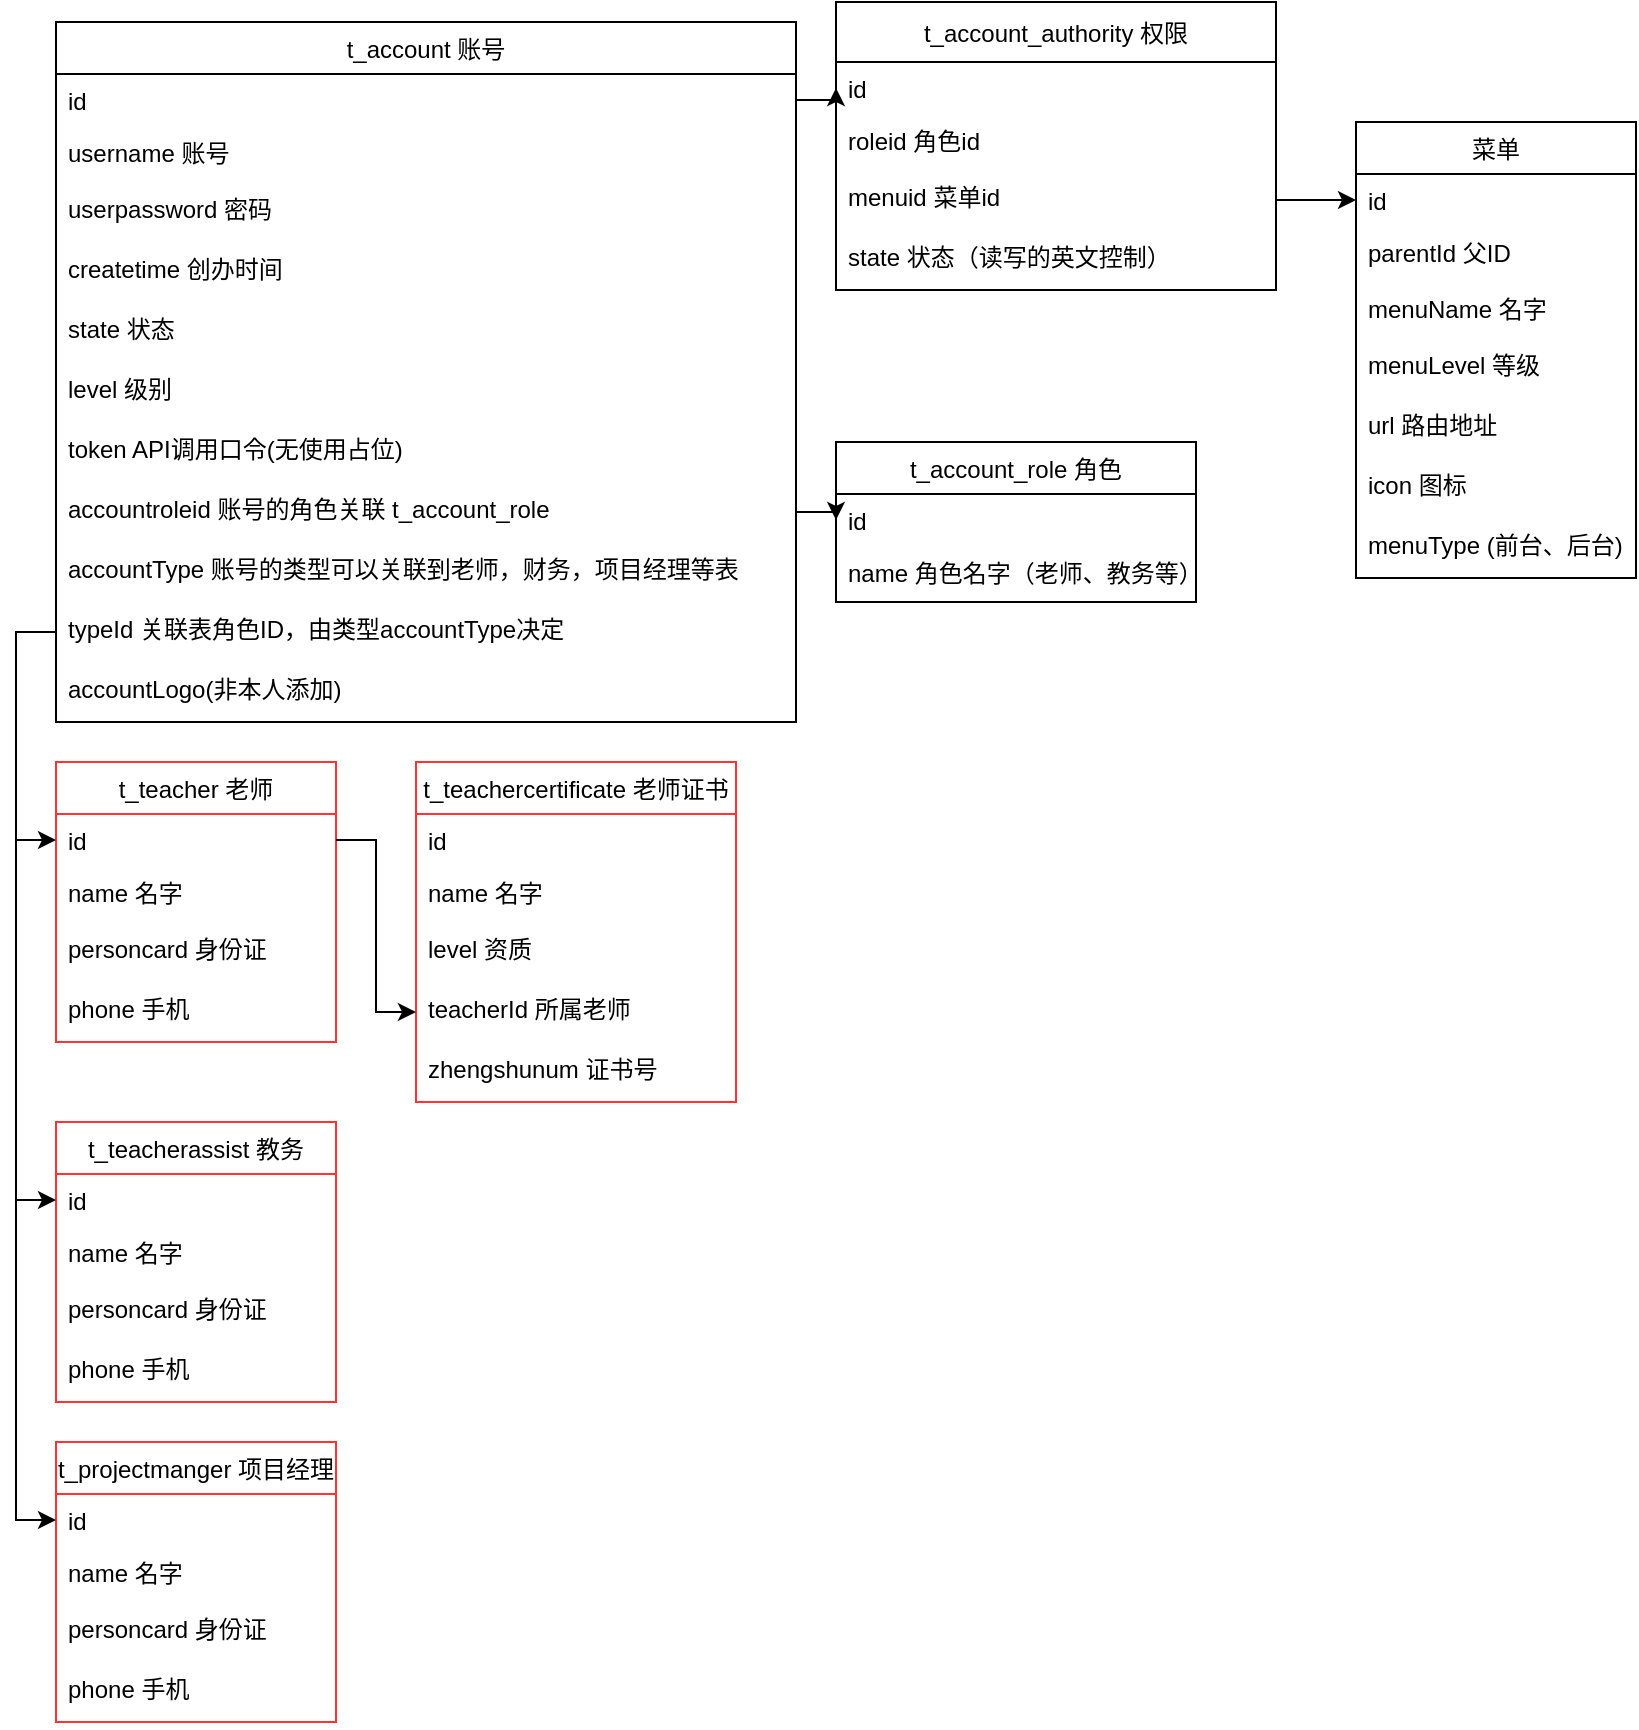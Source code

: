 <mxfile version="12.6.7" type="github">
  <diagram id="EiQG29zKK1BTSKLR9HDK" name="第 1 页">
    <mxGraphModel dx="1927" dy="669" grid="1" gridSize="10" guides="1" tooltips="1" connect="1" arrows="1" fold="1" page="1" pageScale="1" pageWidth="827" pageHeight="1169" math="0" shadow="0">
      <root>
        <mxCell id="0"/>
        <mxCell id="1" parent="0"/>
        <mxCell id="gIgA5abdhSprj51FqP8o-1" value="t_account 账号" style="swimlane;fontStyle=0;childLayout=stackLayout;horizontal=1;startSize=26;fillColor=none;horizontalStack=0;resizeParent=1;resizeParentMax=0;resizeLast=0;collapsible=1;marginBottom=0;" vertex="1" parent="1">
          <mxGeometry x="-760" y="40" width="370" height="350" as="geometry"/>
        </mxCell>
        <mxCell id="gIgA5abdhSprj51FqP8o-2" value="id" style="text;strokeColor=none;fillColor=none;align=left;verticalAlign=top;spacingLeft=4;spacingRight=4;overflow=hidden;rotatable=0;points=[[0,0.5],[1,0.5]];portConstraint=eastwest;" vertex="1" parent="gIgA5abdhSprj51FqP8o-1">
          <mxGeometry y="26" width="370" height="26" as="geometry"/>
        </mxCell>
        <mxCell id="gIgA5abdhSprj51FqP8o-3" value="username 账号" style="text;strokeColor=none;fillColor=none;align=left;verticalAlign=top;spacingLeft=4;spacingRight=4;overflow=hidden;rotatable=0;points=[[0,0.5],[1,0.5]];portConstraint=eastwest;" vertex="1" parent="gIgA5abdhSprj51FqP8o-1">
          <mxGeometry y="52" width="370" height="28" as="geometry"/>
        </mxCell>
        <mxCell id="gIgA5abdhSprj51FqP8o-4" value="userpassword 密码" style="text;strokeColor=none;fillColor=none;align=left;verticalAlign=top;spacingLeft=4;spacingRight=4;overflow=hidden;rotatable=0;points=[[0,0.5],[1,0.5]];portConstraint=eastwest;" vertex="1" parent="gIgA5abdhSprj51FqP8o-1">
          <mxGeometry y="80" width="370" height="30" as="geometry"/>
        </mxCell>
        <mxCell id="gIgA5abdhSprj51FqP8o-5" value="createtime 创办时间" style="text;strokeColor=none;fillColor=none;align=left;verticalAlign=top;spacingLeft=4;spacingRight=4;overflow=hidden;rotatable=0;points=[[0,0.5],[1,0.5]];portConstraint=eastwest;" vertex="1" parent="gIgA5abdhSprj51FqP8o-1">
          <mxGeometry y="110" width="370" height="30" as="geometry"/>
        </mxCell>
        <mxCell id="gIgA5abdhSprj51FqP8o-6" value="state 状态" style="text;strokeColor=none;fillColor=none;align=left;verticalAlign=top;spacingLeft=4;spacingRight=4;overflow=hidden;rotatable=0;points=[[0,0.5],[1,0.5]];portConstraint=eastwest;" vertex="1" parent="gIgA5abdhSprj51FqP8o-1">
          <mxGeometry y="140" width="370" height="30" as="geometry"/>
        </mxCell>
        <mxCell id="gIgA5abdhSprj51FqP8o-7" value="level 级别" style="text;strokeColor=none;fillColor=none;align=left;verticalAlign=top;spacingLeft=4;spacingRight=4;overflow=hidden;rotatable=0;points=[[0,0.5],[1,0.5]];portConstraint=eastwest;" vertex="1" parent="gIgA5abdhSprj51FqP8o-1">
          <mxGeometry y="170" width="370" height="30" as="geometry"/>
        </mxCell>
        <mxCell id="gIgA5abdhSprj51FqP8o-8" value="token API调用口令(无使用占位)" style="text;strokeColor=none;fillColor=none;align=left;verticalAlign=top;spacingLeft=4;spacingRight=4;overflow=hidden;rotatable=0;points=[[0,0.5],[1,0.5]];portConstraint=eastwest;" vertex="1" parent="gIgA5abdhSprj51FqP8o-1">
          <mxGeometry y="200" width="370" height="30" as="geometry"/>
        </mxCell>
        <mxCell id="gIgA5abdhSprj51FqP8o-9" value="accountroleid 账号的角色关联 t_account_role" style="text;strokeColor=none;fillColor=none;align=left;verticalAlign=top;spacingLeft=4;spacingRight=4;overflow=hidden;rotatable=0;points=[[0,0.5],[1,0.5]];portConstraint=eastwest;" vertex="1" parent="gIgA5abdhSprj51FqP8o-1">
          <mxGeometry y="230" width="370" height="30" as="geometry"/>
        </mxCell>
        <mxCell id="gIgA5abdhSprj51FqP8o-10" value="accountType 账号的类型可以关联到老师，财务，项目经理等表" style="text;strokeColor=none;fillColor=none;align=left;verticalAlign=top;spacingLeft=4;spacingRight=4;overflow=hidden;rotatable=0;points=[[0,0.5],[1,0.5]];portConstraint=eastwest;" vertex="1" parent="gIgA5abdhSprj51FqP8o-1">
          <mxGeometry y="260" width="370" height="30" as="geometry"/>
        </mxCell>
        <mxCell id="gIgA5abdhSprj51FqP8o-11" value="typeId 关联表角色ID，由类型accountType决定" style="text;strokeColor=none;fillColor=none;align=left;verticalAlign=top;spacingLeft=4;spacingRight=4;overflow=hidden;rotatable=0;points=[[0,0.5],[1,0.5]];portConstraint=eastwest;" vertex="1" parent="gIgA5abdhSprj51FqP8o-1">
          <mxGeometry y="290" width="370" height="30" as="geometry"/>
        </mxCell>
        <mxCell id="gIgA5abdhSprj51FqP8o-12" value="accountLogo(非本人添加)" style="text;strokeColor=none;fillColor=none;align=left;verticalAlign=top;spacingLeft=4;spacingRight=4;overflow=hidden;rotatable=0;points=[[0,0.5],[1,0.5]];portConstraint=eastwest;" vertex="1" parent="gIgA5abdhSprj51FqP8o-1">
          <mxGeometry y="320" width="370" height="30" as="geometry"/>
        </mxCell>
        <mxCell id="gIgA5abdhSprj51FqP8o-13" value="t_account_authority 权限" style="swimlane;fontStyle=0;childLayout=stackLayout;horizontal=1;startSize=30;fillColor=none;horizontalStack=0;resizeParent=1;resizeParentMax=0;resizeLast=0;collapsible=1;marginBottom=0;" vertex="1" parent="1">
          <mxGeometry x="-370" y="30" width="220" height="144" as="geometry"/>
        </mxCell>
        <mxCell id="gIgA5abdhSprj51FqP8o-14" value="id" style="text;strokeColor=none;fillColor=none;align=left;verticalAlign=top;spacingLeft=4;spacingRight=4;overflow=hidden;rotatable=0;points=[[0,0.5],[1,0.5]];portConstraint=eastwest;" vertex="1" parent="gIgA5abdhSprj51FqP8o-13">
          <mxGeometry y="30" width="220" height="26" as="geometry"/>
        </mxCell>
        <mxCell id="gIgA5abdhSprj51FqP8o-15" value="roleid 角色id" style="text;strokeColor=none;fillColor=none;align=left;verticalAlign=top;spacingLeft=4;spacingRight=4;overflow=hidden;rotatable=0;points=[[0,0.5],[1,0.5]];portConstraint=eastwest;" vertex="1" parent="gIgA5abdhSprj51FqP8o-13">
          <mxGeometry y="56" width="220" height="28" as="geometry"/>
        </mxCell>
        <mxCell id="gIgA5abdhSprj51FqP8o-16" value="menuid 菜单id" style="text;strokeColor=none;fillColor=none;align=left;verticalAlign=top;spacingLeft=4;spacingRight=4;overflow=hidden;rotatable=0;points=[[0,0.5],[1,0.5]];portConstraint=eastwest;" vertex="1" parent="gIgA5abdhSprj51FqP8o-13">
          <mxGeometry y="84" width="220" height="30" as="geometry"/>
        </mxCell>
        <mxCell id="gIgA5abdhSprj51FqP8o-17" value="state 状态（读写的英文控制）" style="text;strokeColor=none;fillColor=none;align=left;verticalAlign=top;spacingLeft=4;spacingRight=4;overflow=hidden;rotatable=0;points=[[0,0.5],[1,0.5]];portConstraint=eastwest;" vertex="1" parent="gIgA5abdhSprj51FqP8o-13">
          <mxGeometry y="114" width="220" height="30" as="geometry"/>
        </mxCell>
        <mxCell id="gIgA5abdhSprj51FqP8o-18" style="edgeStyle=orthogonalEdgeStyle;rounded=0;orthogonalLoop=1;jettySize=auto;html=1;entryX=0;entryY=0.5;entryDx=0;entryDy=0;" edge="1" parent="1" source="gIgA5abdhSprj51FqP8o-2" target="gIgA5abdhSprj51FqP8o-14">
          <mxGeometry relative="1" as="geometry"/>
        </mxCell>
        <mxCell id="gIgA5abdhSprj51FqP8o-19" value="t_account_role 角色" style="swimlane;fontStyle=0;childLayout=stackLayout;horizontal=1;startSize=26;fillColor=none;horizontalStack=0;resizeParent=1;resizeParentMax=0;resizeLast=0;collapsible=1;marginBottom=0;" vertex="1" parent="1">
          <mxGeometry x="-370" y="250" width="180" height="80" as="geometry"/>
        </mxCell>
        <mxCell id="gIgA5abdhSprj51FqP8o-20" value="id" style="text;strokeColor=none;fillColor=none;align=left;verticalAlign=top;spacingLeft=4;spacingRight=4;overflow=hidden;rotatable=0;points=[[0,0.5],[1,0.5]];portConstraint=eastwest;" vertex="1" parent="gIgA5abdhSprj51FqP8o-19">
          <mxGeometry y="26" width="180" height="26" as="geometry"/>
        </mxCell>
        <mxCell id="gIgA5abdhSprj51FqP8o-21" value="name 角色名字（老师、教务等）" style="text;strokeColor=none;fillColor=none;align=left;verticalAlign=top;spacingLeft=4;spacingRight=4;overflow=hidden;rotatable=0;points=[[0,0.5],[1,0.5]];portConstraint=eastwest;" vertex="1" parent="gIgA5abdhSprj51FqP8o-19">
          <mxGeometry y="52" width="180" height="28" as="geometry"/>
        </mxCell>
        <mxCell id="gIgA5abdhSprj51FqP8o-23" style="edgeStyle=orthogonalEdgeStyle;rounded=0;orthogonalLoop=1;jettySize=auto;html=1;entryX=0;entryY=0.5;entryDx=0;entryDy=0;" edge="1" parent="1" source="gIgA5abdhSprj51FqP8o-9" target="gIgA5abdhSprj51FqP8o-20">
          <mxGeometry relative="1" as="geometry"/>
        </mxCell>
        <mxCell id="gIgA5abdhSprj51FqP8o-24" value="菜单" style="swimlane;fontStyle=0;childLayout=stackLayout;horizontal=1;startSize=26;fillColor=none;horizontalStack=0;resizeParent=1;resizeParentMax=0;resizeLast=0;collapsible=1;marginBottom=0;" vertex="1" parent="1">
          <mxGeometry x="-110" y="90" width="140" height="228" as="geometry"/>
        </mxCell>
        <mxCell id="gIgA5abdhSprj51FqP8o-25" value="id" style="text;strokeColor=none;fillColor=none;align=left;verticalAlign=top;spacingLeft=4;spacingRight=4;overflow=hidden;rotatable=0;points=[[0,0.5],[1,0.5]];portConstraint=eastwest;" vertex="1" parent="gIgA5abdhSprj51FqP8o-24">
          <mxGeometry y="26" width="140" height="26" as="geometry"/>
        </mxCell>
        <mxCell id="gIgA5abdhSprj51FqP8o-26" value="parentId 父ID" style="text;strokeColor=none;fillColor=none;align=left;verticalAlign=top;spacingLeft=4;spacingRight=4;overflow=hidden;rotatable=0;points=[[0,0.5],[1,0.5]];portConstraint=eastwest;" vertex="1" parent="gIgA5abdhSprj51FqP8o-24">
          <mxGeometry y="52" width="140" height="28" as="geometry"/>
        </mxCell>
        <mxCell id="gIgA5abdhSprj51FqP8o-27" value="menuName 名字" style="text;strokeColor=none;fillColor=none;align=left;verticalAlign=top;spacingLeft=4;spacingRight=4;overflow=hidden;rotatable=0;points=[[0,0.5],[1,0.5]];portConstraint=eastwest;" vertex="1" parent="gIgA5abdhSprj51FqP8o-24">
          <mxGeometry y="80" width="140" height="28" as="geometry"/>
        </mxCell>
        <mxCell id="gIgA5abdhSprj51FqP8o-28" value="menuLevel 等级" style="text;strokeColor=none;fillColor=none;align=left;verticalAlign=top;spacingLeft=4;spacingRight=4;overflow=hidden;rotatable=0;points=[[0,0.5],[1,0.5]];portConstraint=eastwest;" vertex="1" parent="gIgA5abdhSprj51FqP8o-24">
          <mxGeometry y="108" width="140" height="30" as="geometry"/>
        </mxCell>
        <mxCell id="gIgA5abdhSprj51FqP8o-29" value="url 路由地址" style="text;strokeColor=none;fillColor=none;align=left;verticalAlign=top;spacingLeft=4;spacingRight=4;overflow=hidden;rotatable=0;points=[[0,0.5],[1,0.5]];portConstraint=eastwest;" vertex="1" parent="gIgA5abdhSprj51FqP8o-24">
          <mxGeometry y="138" width="140" height="30" as="geometry"/>
        </mxCell>
        <mxCell id="gIgA5abdhSprj51FqP8o-31" value="icon 图标" style="text;strokeColor=none;fillColor=none;align=left;verticalAlign=top;spacingLeft=4;spacingRight=4;overflow=hidden;rotatable=0;points=[[0,0.5],[1,0.5]];portConstraint=eastwest;" vertex="1" parent="gIgA5abdhSprj51FqP8o-24">
          <mxGeometry y="168" width="140" height="30" as="geometry"/>
        </mxCell>
        <mxCell id="gIgA5abdhSprj51FqP8o-32" value="menuType (前台、后台)" style="text;strokeColor=none;fillColor=none;align=left;verticalAlign=top;spacingLeft=4;spacingRight=4;overflow=hidden;rotatable=0;points=[[0,0.5],[1,0.5]];portConstraint=eastwest;" vertex="1" parent="gIgA5abdhSprj51FqP8o-24">
          <mxGeometry y="198" width="140" height="30" as="geometry"/>
        </mxCell>
        <mxCell id="gIgA5abdhSprj51FqP8o-33" style="edgeStyle=orthogonalEdgeStyle;rounded=0;orthogonalLoop=1;jettySize=auto;html=1;exitX=1;exitY=0.5;exitDx=0;exitDy=0;entryX=0;entryY=0.5;entryDx=0;entryDy=0;" edge="1" parent="1" source="gIgA5abdhSprj51FqP8o-16" target="gIgA5abdhSprj51FqP8o-25">
          <mxGeometry relative="1" as="geometry"/>
        </mxCell>
        <mxCell id="gIgA5abdhSprj51FqP8o-34" value="t_teacher 老师" style="swimlane;fontStyle=0;childLayout=stackLayout;horizontal=1;startSize=26;fillColor=none;horizontalStack=0;resizeParent=1;resizeParentMax=0;resizeLast=0;collapsible=1;marginBottom=0;strokeColor=#FF3333;" vertex="1" parent="1">
          <mxGeometry x="-760" y="410" width="140" height="140" as="geometry"/>
        </mxCell>
        <mxCell id="gIgA5abdhSprj51FqP8o-35" value="id" style="text;strokeColor=none;fillColor=none;align=left;verticalAlign=top;spacingLeft=4;spacingRight=4;overflow=hidden;rotatable=0;points=[[0,0.5],[1,0.5]];portConstraint=eastwest;" vertex="1" parent="gIgA5abdhSprj51FqP8o-34">
          <mxGeometry y="26" width="140" height="26" as="geometry"/>
        </mxCell>
        <mxCell id="gIgA5abdhSprj51FqP8o-36" value="name 名字" style="text;strokeColor=none;fillColor=none;align=left;verticalAlign=top;spacingLeft=4;spacingRight=4;overflow=hidden;rotatable=0;points=[[0,0.5],[1,0.5]];portConstraint=eastwest;" vertex="1" parent="gIgA5abdhSprj51FqP8o-34">
          <mxGeometry y="52" width="140" height="28" as="geometry"/>
        </mxCell>
        <mxCell id="gIgA5abdhSprj51FqP8o-37" value="personcard 身份证" style="text;strokeColor=none;fillColor=none;align=left;verticalAlign=top;spacingLeft=4;spacingRight=4;overflow=hidden;rotatable=0;points=[[0,0.5],[1,0.5]];portConstraint=eastwest;" vertex="1" parent="gIgA5abdhSprj51FqP8o-34">
          <mxGeometry y="80" width="140" height="30" as="geometry"/>
        </mxCell>
        <mxCell id="gIgA5abdhSprj51FqP8o-38" value="phone 手机" style="text;strokeColor=none;fillColor=none;align=left;verticalAlign=top;spacingLeft=4;spacingRight=4;overflow=hidden;rotatable=0;points=[[0,0.5],[1,0.5]];portConstraint=eastwest;" vertex="1" parent="gIgA5abdhSprj51FqP8o-34">
          <mxGeometry y="110" width="140" height="30" as="geometry"/>
        </mxCell>
        <mxCell id="gIgA5abdhSprj51FqP8o-39" value="t_teacherassist 教务" style="swimlane;fontStyle=0;childLayout=stackLayout;horizontal=1;startSize=26;fillColor=none;horizontalStack=0;resizeParent=1;resizeParentMax=0;resizeLast=0;collapsible=1;marginBottom=0;strokeColor=#FF3333;" vertex="1" parent="1">
          <mxGeometry x="-760" y="590" width="140" height="140" as="geometry"/>
        </mxCell>
        <mxCell id="gIgA5abdhSprj51FqP8o-40" value="id" style="text;strokeColor=none;fillColor=none;align=left;verticalAlign=top;spacingLeft=4;spacingRight=4;overflow=hidden;rotatable=0;points=[[0,0.5],[1,0.5]];portConstraint=eastwest;" vertex="1" parent="gIgA5abdhSprj51FqP8o-39">
          <mxGeometry y="26" width="140" height="26" as="geometry"/>
        </mxCell>
        <mxCell id="gIgA5abdhSprj51FqP8o-41" value="name 名字" style="text;strokeColor=none;fillColor=none;align=left;verticalAlign=top;spacingLeft=4;spacingRight=4;overflow=hidden;rotatable=0;points=[[0,0.5],[1,0.5]];portConstraint=eastwest;" vertex="1" parent="gIgA5abdhSprj51FqP8o-39">
          <mxGeometry y="52" width="140" height="28" as="geometry"/>
        </mxCell>
        <mxCell id="gIgA5abdhSprj51FqP8o-42" value="personcard 身份证" style="text;strokeColor=none;fillColor=none;align=left;verticalAlign=top;spacingLeft=4;spacingRight=4;overflow=hidden;rotatable=0;points=[[0,0.5],[1,0.5]];portConstraint=eastwest;" vertex="1" parent="gIgA5abdhSprj51FqP8o-39">
          <mxGeometry y="80" width="140" height="30" as="geometry"/>
        </mxCell>
        <mxCell id="gIgA5abdhSprj51FqP8o-43" value="phone 手机" style="text;strokeColor=none;fillColor=none;align=left;verticalAlign=top;spacingLeft=4;spacingRight=4;overflow=hidden;rotatable=0;points=[[0,0.5],[1,0.5]];portConstraint=eastwest;" vertex="1" parent="gIgA5abdhSprj51FqP8o-39">
          <mxGeometry y="110" width="140" height="30" as="geometry"/>
        </mxCell>
        <mxCell id="gIgA5abdhSprj51FqP8o-44" value="t_projectmanger 项目经理" style="swimlane;fontStyle=0;childLayout=stackLayout;horizontal=1;startSize=26;fillColor=none;horizontalStack=0;resizeParent=1;resizeParentMax=0;resizeLast=0;collapsible=1;marginBottom=0;strokeColor=#FF3333;" vertex="1" parent="1">
          <mxGeometry x="-760" y="750" width="140" height="140" as="geometry"/>
        </mxCell>
        <mxCell id="gIgA5abdhSprj51FqP8o-45" value="id" style="text;strokeColor=none;fillColor=none;align=left;verticalAlign=top;spacingLeft=4;spacingRight=4;overflow=hidden;rotatable=0;points=[[0,0.5],[1,0.5]];portConstraint=eastwest;" vertex="1" parent="gIgA5abdhSprj51FqP8o-44">
          <mxGeometry y="26" width="140" height="26" as="geometry"/>
        </mxCell>
        <mxCell id="gIgA5abdhSprj51FqP8o-46" value="name 名字" style="text;strokeColor=none;fillColor=none;align=left;verticalAlign=top;spacingLeft=4;spacingRight=4;overflow=hidden;rotatable=0;points=[[0,0.5],[1,0.5]];portConstraint=eastwest;" vertex="1" parent="gIgA5abdhSprj51FqP8o-44">
          <mxGeometry y="52" width="140" height="28" as="geometry"/>
        </mxCell>
        <mxCell id="gIgA5abdhSprj51FqP8o-47" value="personcard 身份证" style="text;strokeColor=none;fillColor=none;align=left;verticalAlign=top;spacingLeft=4;spacingRight=4;overflow=hidden;rotatable=0;points=[[0,0.5],[1,0.5]];portConstraint=eastwest;" vertex="1" parent="gIgA5abdhSprj51FqP8o-44">
          <mxGeometry y="80" width="140" height="30" as="geometry"/>
        </mxCell>
        <mxCell id="gIgA5abdhSprj51FqP8o-48" value="phone 手机" style="text;strokeColor=none;fillColor=none;align=left;verticalAlign=top;spacingLeft=4;spacingRight=4;overflow=hidden;rotatable=0;points=[[0,0.5],[1,0.5]];portConstraint=eastwest;" vertex="1" parent="gIgA5abdhSprj51FqP8o-44">
          <mxGeometry y="110" width="140" height="30" as="geometry"/>
        </mxCell>
        <mxCell id="gIgA5abdhSprj51FqP8o-49" style="edgeStyle=orthogonalEdgeStyle;rounded=0;orthogonalLoop=1;jettySize=auto;html=1;exitX=0;exitY=0.5;exitDx=0;exitDy=0;entryX=0;entryY=0.5;entryDx=0;entryDy=0;" edge="1" parent="1" source="gIgA5abdhSprj51FqP8o-11" target="gIgA5abdhSprj51FqP8o-35">
          <mxGeometry relative="1" as="geometry"/>
        </mxCell>
        <mxCell id="gIgA5abdhSprj51FqP8o-51" style="edgeStyle=orthogonalEdgeStyle;rounded=0;orthogonalLoop=1;jettySize=auto;html=1;exitX=0;exitY=0.5;exitDx=0;exitDy=0;entryX=0;entryY=0.5;entryDx=0;entryDy=0;" edge="1" parent="1" source="gIgA5abdhSprj51FqP8o-11" target="gIgA5abdhSprj51FqP8o-40">
          <mxGeometry relative="1" as="geometry"/>
        </mxCell>
        <mxCell id="gIgA5abdhSprj51FqP8o-52" style="edgeStyle=orthogonalEdgeStyle;rounded=0;orthogonalLoop=1;jettySize=auto;html=1;exitX=0;exitY=0.5;exitDx=0;exitDy=0;entryX=0;entryY=0.5;entryDx=0;entryDy=0;" edge="1" parent="1" source="gIgA5abdhSprj51FqP8o-11" target="gIgA5abdhSprj51FqP8o-45">
          <mxGeometry relative="1" as="geometry"/>
        </mxCell>
        <mxCell id="gIgA5abdhSprj51FqP8o-53" value="t_teachercertificate 老师证书" style="swimlane;fontStyle=0;childLayout=stackLayout;horizontal=1;startSize=26;fillColor=none;horizontalStack=0;resizeParent=1;resizeParentMax=0;resizeLast=0;collapsible=1;marginBottom=0;strokeColor=#FF3333;" vertex="1" parent="1">
          <mxGeometry x="-580" y="410" width="160" height="170" as="geometry"/>
        </mxCell>
        <mxCell id="gIgA5abdhSprj51FqP8o-54" value="id" style="text;strokeColor=none;fillColor=none;align=left;verticalAlign=top;spacingLeft=4;spacingRight=4;overflow=hidden;rotatable=0;points=[[0,0.5],[1,0.5]];portConstraint=eastwest;" vertex="1" parent="gIgA5abdhSprj51FqP8o-53">
          <mxGeometry y="26" width="160" height="26" as="geometry"/>
        </mxCell>
        <mxCell id="gIgA5abdhSprj51FqP8o-55" value="name 名字" style="text;strokeColor=none;fillColor=none;align=left;verticalAlign=top;spacingLeft=4;spacingRight=4;overflow=hidden;rotatable=0;points=[[0,0.5],[1,0.5]];portConstraint=eastwest;" vertex="1" parent="gIgA5abdhSprj51FqP8o-53">
          <mxGeometry y="52" width="160" height="28" as="geometry"/>
        </mxCell>
        <mxCell id="gIgA5abdhSprj51FqP8o-56" value="level 资质" style="text;strokeColor=none;fillColor=none;align=left;verticalAlign=top;spacingLeft=4;spacingRight=4;overflow=hidden;rotatable=0;points=[[0,0.5],[1,0.5]];portConstraint=eastwest;" vertex="1" parent="gIgA5abdhSprj51FqP8o-53">
          <mxGeometry y="80" width="160" height="30" as="geometry"/>
        </mxCell>
        <mxCell id="gIgA5abdhSprj51FqP8o-58" value="teacherId 所属老师" style="text;strokeColor=none;fillColor=none;align=left;verticalAlign=top;spacingLeft=4;spacingRight=4;overflow=hidden;rotatable=0;points=[[0,0.5],[1,0.5]];portConstraint=eastwest;" vertex="1" parent="gIgA5abdhSprj51FqP8o-53">
          <mxGeometry y="110" width="160" height="30" as="geometry"/>
        </mxCell>
        <mxCell id="gIgA5abdhSprj51FqP8o-57" value="zhengshunum 证书号" style="text;strokeColor=none;fillColor=none;align=left;verticalAlign=top;spacingLeft=4;spacingRight=4;overflow=hidden;rotatable=0;points=[[0,0.5],[1,0.5]];portConstraint=eastwest;" vertex="1" parent="gIgA5abdhSprj51FqP8o-53">
          <mxGeometry y="140" width="160" height="30" as="geometry"/>
        </mxCell>
        <mxCell id="gIgA5abdhSprj51FqP8o-59" style="edgeStyle=orthogonalEdgeStyle;rounded=0;orthogonalLoop=1;jettySize=auto;html=1;exitX=1;exitY=0.5;exitDx=0;exitDy=0;entryX=0;entryY=0.5;entryDx=0;entryDy=0;" edge="1" parent="1" source="gIgA5abdhSprj51FqP8o-35" target="gIgA5abdhSprj51FqP8o-58">
          <mxGeometry relative="1" as="geometry"/>
        </mxCell>
      </root>
    </mxGraphModel>
  </diagram>
</mxfile>
